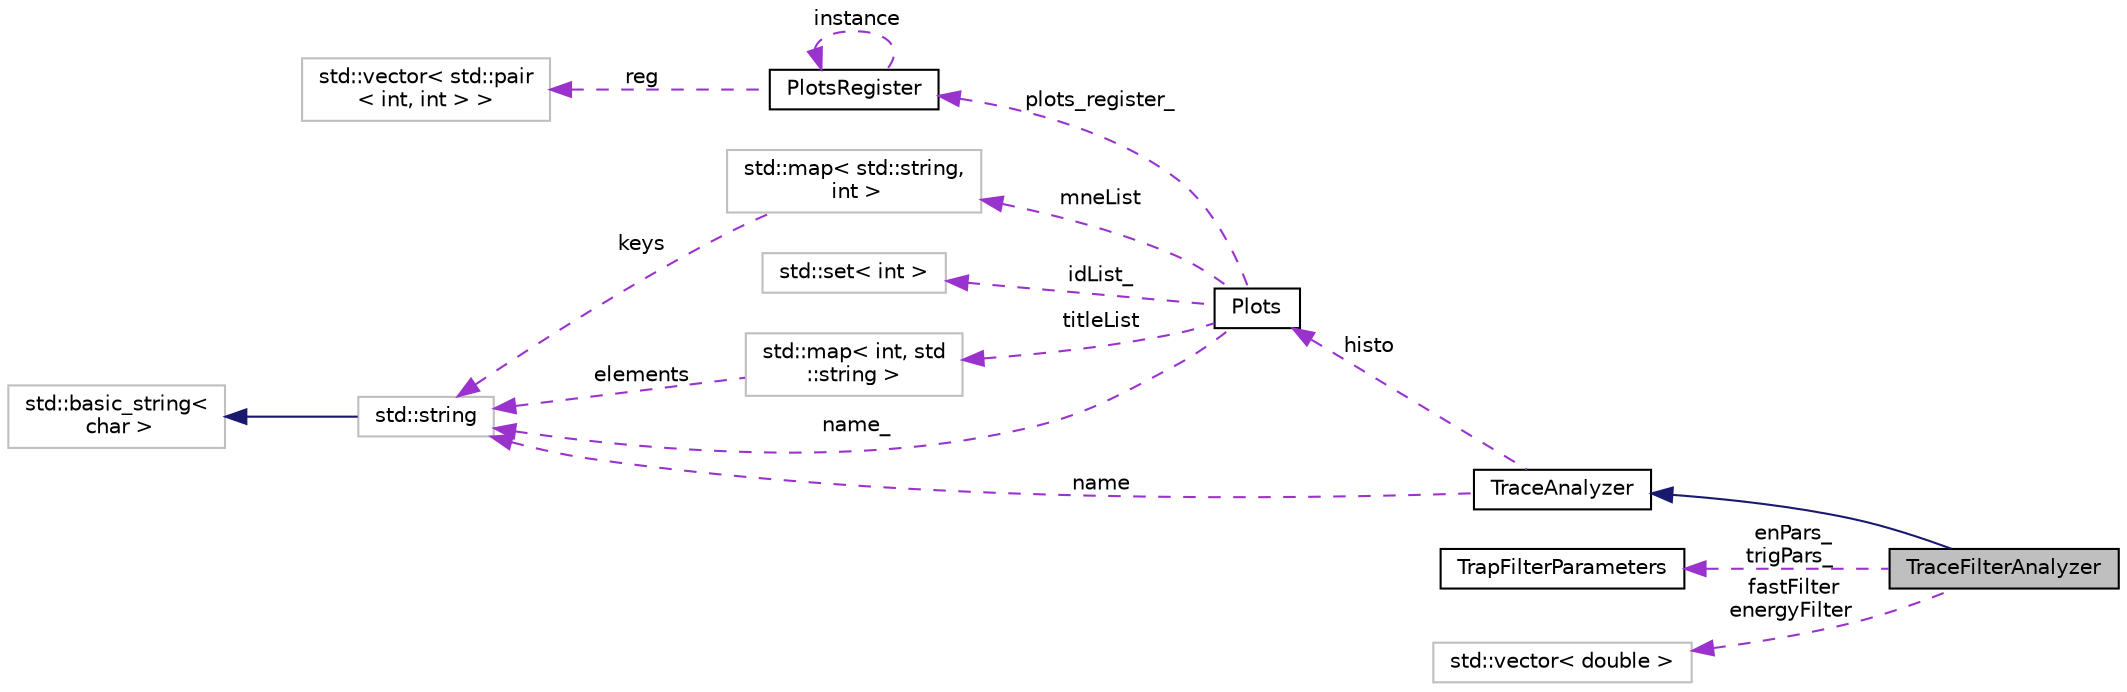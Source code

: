 digraph "TraceFilterAnalyzer"
{
  edge [fontname="Helvetica",fontsize="10",labelfontname="Helvetica",labelfontsize="10"];
  node [fontname="Helvetica",fontsize="10",shape=record];
  rankdir="LR";
  Node1 [label="TraceFilterAnalyzer",height=0.2,width=0.4,color="black", fillcolor="grey75", style="filled", fontcolor="black"];
  Node2 -> Node1 [dir="back",color="midnightblue",fontsize="10",style="solid",fontname="Helvetica"];
  Node2 [label="TraceAnalyzer",height=0.2,width=0.4,color="black", fillcolor="white", style="filled",URL="$d2/dbc/class_trace_analyzer.html",tooltip="Abstract class that all trace analyzers are derived from. "];
  Node3 -> Node2 [dir="back",color="darkorchid3",fontsize="10",style="dashed",label=" name" ,fontname="Helvetica"];
  Node3 [label="std::string",height=0.2,width=0.4,color="grey75", fillcolor="white", style="filled",tooltip="STL class. "];
  Node4 -> Node3 [dir="back",color="midnightblue",fontsize="10",style="solid",fontname="Helvetica"];
  Node4 [label="std::basic_string\<\l char \>",height=0.2,width=0.4,color="grey75", fillcolor="white", style="filled",tooltip="STL class. "];
  Node5 -> Node2 [dir="back",color="darkorchid3",fontsize="10",style="dashed",label=" histo" ,fontname="Helvetica"];
  Node5 [label="Plots",height=0.2,width=0.4,color="black", fillcolor="white", style="filled",URL="$d7/d8b/class_plots.html",tooltip="Holds pointers to all Histograms. "];
  Node6 -> Node5 [dir="back",color="darkorchid3",fontsize="10",style="dashed",label=" mneList" ,fontname="Helvetica"];
  Node6 [label="std::map\< std::string,\l int \>",height=0.2,width=0.4,color="grey75", fillcolor="white", style="filled"];
  Node3 -> Node6 [dir="back",color="darkorchid3",fontsize="10",style="dashed",label=" keys" ,fontname="Helvetica"];
  Node7 -> Node5 [dir="back",color="darkorchid3",fontsize="10",style="dashed",label=" plots_register_" ,fontname="Helvetica"];
  Node7 [label="PlotsRegister",height=0.2,width=0.4,color="black", fillcolor="white", style="filled",URL="$d7/d6e/class_plots_register.html",tooltip="Holds ranges and offsets of all plots. Singleton class. "];
  Node7 -> Node7 [dir="back",color="darkorchid3",fontsize="10",style="dashed",label=" instance" ,fontname="Helvetica"];
  Node8 -> Node7 [dir="back",color="darkorchid3",fontsize="10",style="dashed",label=" reg" ,fontname="Helvetica"];
  Node8 [label="std::vector\< std::pair\l\< int, int \> \>",height=0.2,width=0.4,color="grey75", fillcolor="white", style="filled"];
  Node9 -> Node5 [dir="back",color="darkorchid3",fontsize="10",style="dashed",label=" idList_" ,fontname="Helvetica"];
  Node9 [label="std::set\< int \>",height=0.2,width=0.4,color="grey75", fillcolor="white", style="filled"];
  Node3 -> Node5 [dir="back",color="darkorchid3",fontsize="10",style="dashed",label=" name_" ,fontname="Helvetica"];
  Node10 -> Node5 [dir="back",color="darkorchid3",fontsize="10",style="dashed",label=" titleList" ,fontname="Helvetica"];
  Node10 [label="std::map\< int, std\l::string \>",height=0.2,width=0.4,color="grey75", fillcolor="white", style="filled"];
  Node3 -> Node10 [dir="back",color="darkorchid3",fontsize="10",style="dashed",label=" elements" ,fontname="Helvetica"];
  Node11 -> Node1 [dir="back",color="darkorchid3",fontsize="10",style="dashed",label=" enPars_\ntrigPars_" ,fontname="Helvetica"];
  Node11 [label="TrapFilterParameters",height=0.2,width=0.4,color="black", fillcolor="white", style="filled",URL="$d1/d97/class_trap_filter_parameters.html",tooltip="Simple class that holds trapezoidal filter parameters. "];
  Node12 -> Node1 [dir="back",color="darkorchid3",fontsize="10",style="dashed",label=" fastFilter\nenergyFilter" ,fontname="Helvetica"];
  Node12 [label="std::vector\< double \>",height=0.2,width=0.4,color="grey75", fillcolor="white", style="filled"];
}
